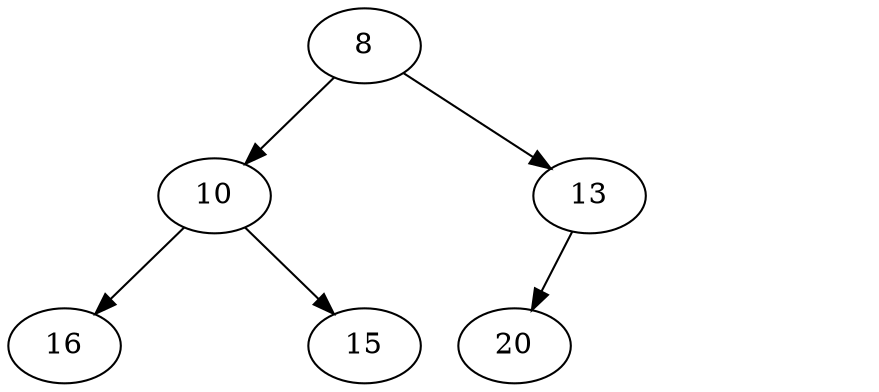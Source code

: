 digraph G {
  8 -> 10;
  {edge [style=invis] 8 -> {a [style=invis]};}
  8 -> 13;
  10 -> 16;
  {edge [style=invis] 10 -> {b [style=invis]};}
  10 -> 15;
  13 -> 20;
  {edge [style=invis] 13 -> {c [style=invis]};}
  {edge [style=invis] 13 -> {d [style=invis]};}
}
